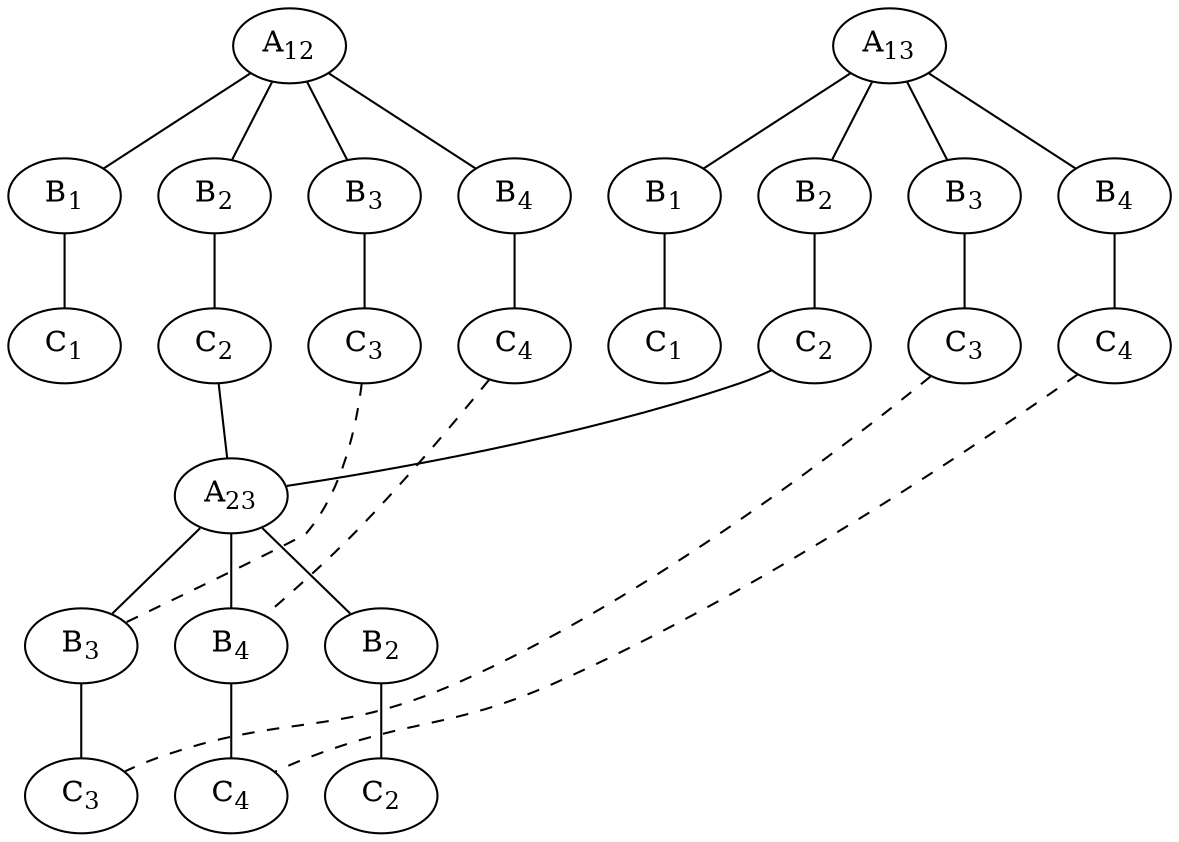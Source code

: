 graph g{
    A1 -- B11
    A1 -- B12
    A1 -- B13
    A1 -- B14
    
    B11 -- C11
    B12 -- C12
    B13 -- C13
    B14 -- C14

    A1[label=<A<SUB>12</SUB>>]
    B11[label=<B<SUB>1</SUB>>]
    B12[label=<B<SUB>2</SUB>>]
    B13[label=<B<SUB>3</SUB>>]
    B14[label=<B<SUB>4</SUB>>]
    C11[label=<C<SUB>1</SUB>>]
    C12[label=<C<SUB>2</SUB>>]
    C13[label=<C<SUB>3</SUB>>]
    C14[label=<C<SUB>4</SUB>>]
    
    A2 -- B21
    A2 -- B22
    A2 -- B23
    A2 -- B24
    
    B21 -- C21
    B22 -- C22
    B23 -- C23
    B24 -- C24

    A2[label=<A<SUB>13</SUB>>]
    B21[label=<B<SUB>1</SUB>>]
    B22[label=<B<SUB>2</SUB>>]
    B23[label=<B<SUB>3</SUB>>]
    B24[label=<B<SUB>4</SUB>>]
    C21[label=<C<SUB>1</SUB>>]
    C22[label=<C<SUB>2</SUB>>]
    C23[label=<C<SUB>3</SUB>>]
    C24[label=<C<SUB>4</SUB>>]
    
    C12 -- A3
    C22 -- A3
    
    C13 -- B32 [style=dashed constraint=false]
    C14 -- B33 [style=dashed constraint=false]
    
    C23 -- C32 [style=dashed constraint=false]
    C24 -- C33 [style=dashed constraint=false]
    
    A3 -- B31
    A3 -- B32
    A3 -- B33
    
    B31 -- C31
    B32 -- C32
    B33 -- C33
    
    
    A3[label=<A<SUB>23</SUB>>]
    B31[label=<B<SUB>2</SUB>>]
    B32[label=<B<SUB>3</SUB>>]
    B33[label=<B<SUB>4</SUB>>]
    C31[label=<C<SUB>2</SUB>>]
    C32[label=<C<SUB>3</SUB>>]
    C33[label=<C<SUB>4</SUB>>]
}

